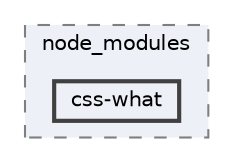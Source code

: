 digraph "pkiclassroomrescheduler/src/main/frontend/node_modules/css-what"
{
 // LATEX_PDF_SIZE
  bgcolor="transparent";
  edge [fontname=Helvetica,fontsize=10,labelfontname=Helvetica,labelfontsize=10];
  node [fontname=Helvetica,fontsize=10,shape=box,height=0.2,width=0.4];
  compound=true
  subgraph clusterdir_72953eda66ccb3a2722c28e1c3e6c23b {
    graph [ bgcolor="#edf0f7", pencolor="grey50", label="node_modules", fontname=Helvetica,fontsize=10 style="filled,dashed", URL="dir_72953eda66ccb3a2722c28e1c3e6c23b.html",tooltip=""]
  dir_658e6dba82c2d16da4089aa43dd40169 [label="css-what", fillcolor="#edf0f7", color="grey25", style="filled,bold", URL="dir_658e6dba82c2d16da4089aa43dd40169.html",tooltip=""];
  }
}
